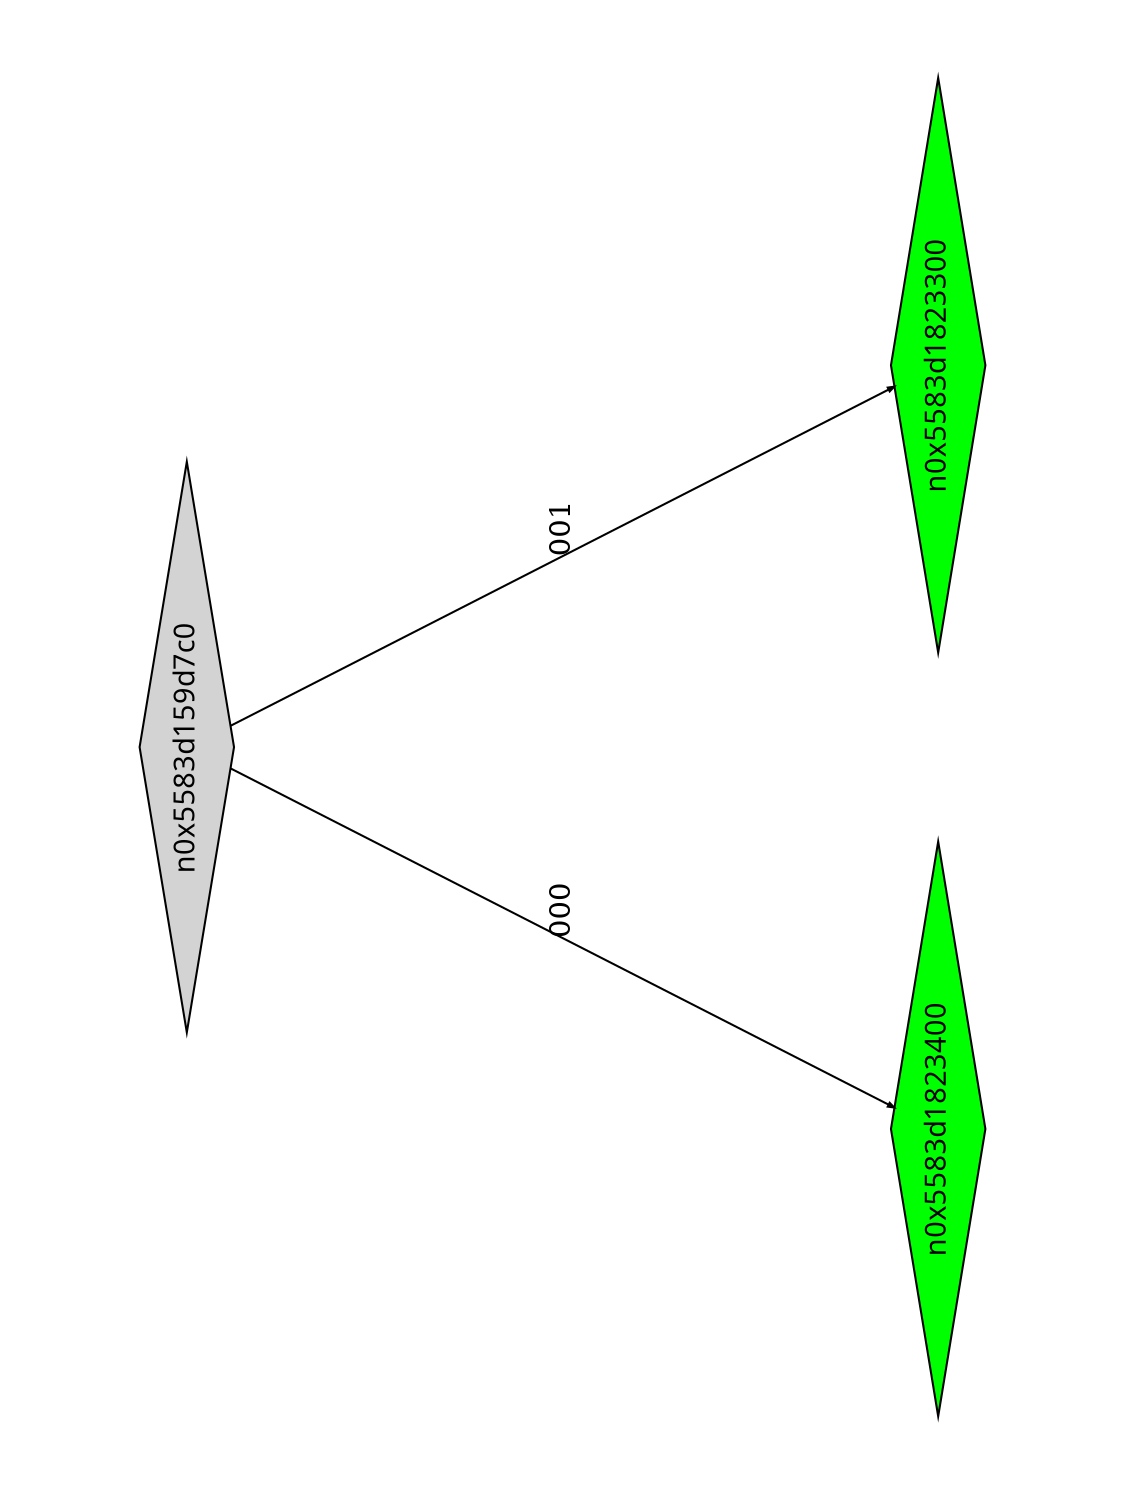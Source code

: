 digraph G {
	size="10,7.5";
	ratio=fill;
	rotate=90;
	center = "true";
	node [style="filled",width=.1,height=.1,fontname="Terminus"]
	edge [arrowsize=.3]
	n0x5583d159d7c0 [shape=diamond];
	n0x5583d159d7c0 -> n0x5583d1823400 [label=000];
	n0x5583d159d7c0 -> n0x5583d1823300 [label=001];
	n0x5583d1823300 [shape=diamond,fillcolor=green];
	n0x5583d1823400 [shape=diamond,fillcolor=green];
}

